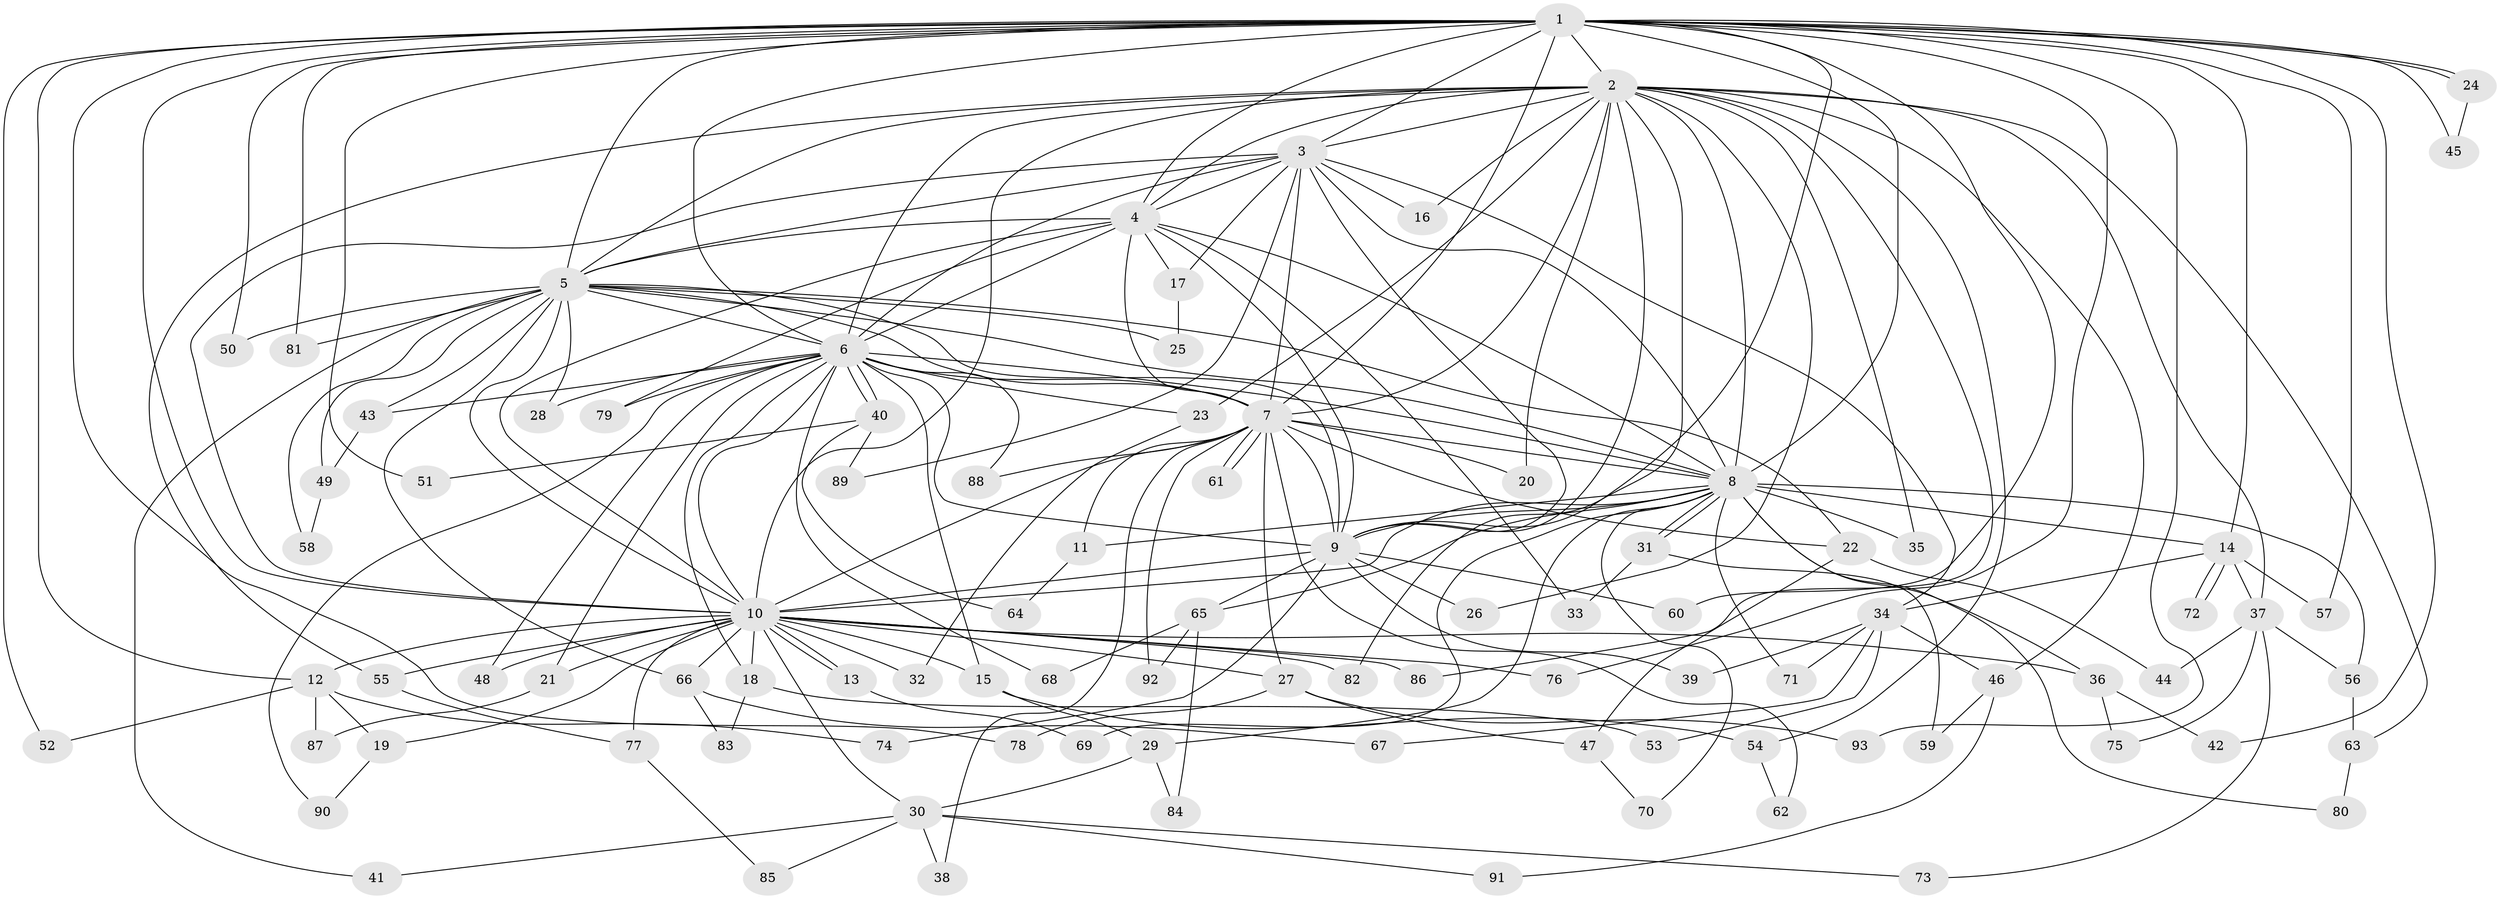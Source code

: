 // coarse degree distribution, {7: 0.03571428571428571, 11: 0.07142857142857142, 14: 0.03571428571428571, 1: 0.10714285714285714, 3: 0.10714285714285714, 2: 0.21428571428571427, 5: 0.07142857142857142, 6: 0.07142857142857142, 4: 0.17857142857142858, 8: 0.03571428571428571, 12: 0.03571428571428571, 17: 0.03571428571428571}
// Generated by graph-tools (version 1.1) at 2025/36/03/04/25 23:36:22]
// undirected, 93 vertices, 211 edges
graph export_dot {
  node [color=gray90,style=filled];
  1;
  2;
  3;
  4;
  5;
  6;
  7;
  8;
  9;
  10;
  11;
  12;
  13;
  14;
  15;
  16;
  17;
  18;
  19;
  20;
  21;
  22;
  23;
  24;
  25;
  26;
  27;
  28;
  29;
  30;
  31;
  32;
  33;
  34;
  35;
  36;
  37;
  38;
  39;
  40;
  41;
  42;
  43;
  44;
  45;
  46;
  47;
  48;
  49;
  50;
  51;
  52;
  53;
  54;
  55;
  56;
  57;
  58;
  59;
  60;
  61;
  62;
  63;
  64;
  65;
  66;
  67;
  68;
  69;
  70;
  71;
  72;
  73;
  74;
  75;
  76;
  77;
  78;
  79;
  80;
  81;
  82;
  83;
  84;
  85;
  86;
  87;
  88;
  89;
  90;
  91;
  92;
  93;
  1 -- 2;
  1 -- 3;
  1 -- 4;
  1 -- 5;
  1 -- 6;
  1 -- 7;
  1 -- 8;
  1 -- 9;
  1 -- 10;
  1 -- 12;
  1 -- 14;
  1 -- 24;
  1 -- 24;
  1 -- 42;
  1 -- 45;
  1 -- 50;
  1 -- 51;
  1 -- 52;
  1 -- 57;
  1 -- 60;
  1 -- 76;
  1 -- 78;
  1 -- 81;
  1 -- 93;
  2 -- 3;
  2 -- 4;
  2 -- 5;
  2 -- 6;
  2 -- 7;
  2 -- 8;
  2 -- 9;
  2 -- 10;
  2 -- 16;
  2 -- 20;
  2 -- 23;
  2 -- 26;
  2 -- 35;
  2 -- 37;
  2 -- 46;
  2 -- 54;
  2 -- 55;
  2 -- 63;
  2 -- 82;
  2 -- 86;
  3 -- 4;
  3 -- 5;
  3 -- 6;
  3 -- 7;
  3 -- 8;
  3 -- 9;
  3 -- 10;
  3 -- 16;
  3 -- 17;
  3 -- 34;
  3 -- 89;
  4 -- 5;
  4 -- 6;
  4 -- 7;
  4 -- 8;
  4 -- 9;
  4 -- 10;
  4 -- 17;
  4 -- 33;
  4 -- 79;
  5 -- 6;
  5 -- 7;
  5 -- 8;
  5 -- 9;
  5 -- 10;
  5 -- 22;
  5 -- 25;
  5 -- 28;
  5 -- 41;
  5 -- 43;
  5 -- 49;
  5 -- 50;
  5 -- 58;
  5 -- 66;
  5 -- 81;
  6 -- 7;
  6 -- 8;
  6 -- 9;
  6 -- 10;
  6 -- 15;
  6 -- 18;
  6 -- 21;
  6 -- 23;
  6 -- 28;
  6 -- 40;
  6 -- 40;
  6 -- 43;
  6 -- 48;
  6 -- 68;
  6 -- 79;
  6 -- 88;
  6 -- 90;
  7 -- 8;
  7 -- 9;
  7 -- 10;
  7 -- 11;
  7 -- 20;
  7 -- 22;
  7 -- 27;
  7 -- 38;
  7 -- 61;
  7 -- 61;
  7 -- 62;
  7 -- 88;
  7 -- 92;
  8 -- 9;
  8 -- 10;
  8 -- 11;
  8 -- 14;
  8 -- 29;
  8 -- 31;
  8 -- 31;
  8 -- 35;
  8 -- 36;
  8 -- 56;
  8 -- 65;
  8 -- 69;
  8 -- 70;
  8 -- 71;
  8 -- 80;
  9 -- 10;
  9 -- 26;
  9 -- 39;
  9 -- 60;
  9 -- 65;
  9 -- 74;
  10 -- 12;
  10 -- 13;
  10 -- 13;
  10 -- 15;
  10 -- 18;
  10 -- 19;
  10 -- 21;
  10 -- 27;
  10 -- 30;
  10 -- 32;
  10 -- 36;
  10 -- 48;
  10 -- 55;
  10 -- 66;
  10 -- 76;
  10 -- 77;
  10 -- 82;
  10 -- 86;
  11 -- 64;
  12 -- 19;
  12 -- 52;
  12 -- 74;
  12 -- 87;
  13 -- 69;
  14 -- 34;
  14 -- 37;
  14 -- 57;
  14 -- 72;
  14 -- 72;
  15 -- 29;
  15 -- 54;
  17 -- 25;
  18 -- 53;
  18 -- 83;
  19 -- 90;
  21 -- 87;
  22 -- 44;
  22 -- 47;
  23 -- 32;
  24 -- 45;
  27 -- 47;
  27 -- 78;
  27 -- 93;
  29 -- 30;
  29 -- 84;
  30 -- 38;
  30 -- 41;
  30 -- 73;
  30 -- 85;
  30 -- 91;
  31 -- 33;
  31 -- 59;
  34 -- 39;
  34 -- 46;
  34 -- 53;
  34 -- 67;
  34 -- 71;
  36 -- 42;
  36 -- 75;
  37 -- 44;
  37 -- 56;
  37 -- 73;
  37 -- 75;
  40 -- 51;
  40 -- 64;
  40 -- 89;
  43 -- 49;
  46 -- 59;
  46 -- 91;
  47 -- 70;
  49 -- 58;
  54 -- 62;
  55 -- 77;
  56 -- 63;
  63 -- 80;
  65 -- 68;
  65 -- 84;
  65 -- 92;
  66 -- 67;
  66 -- 83;
  77 -- 85;
}
